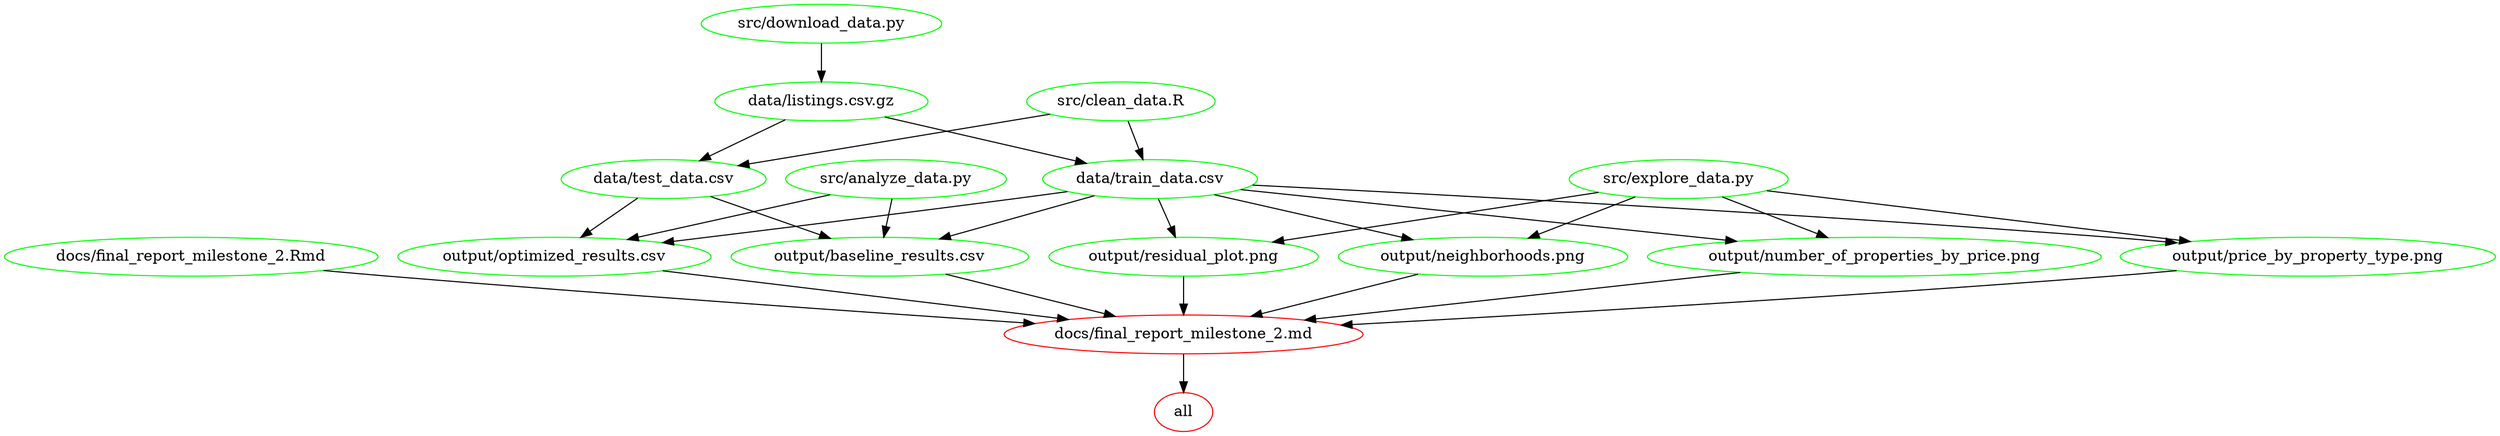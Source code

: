 digraph G {
n2[label="all", color="red"];
n9[label="data/listings.csv.gz", color="green"];
n16[label="data/test_data.csv", color="green"];
n7[label="data/train_data.csv", color="green"];
n4[label="docs/final_report_milestone_2.Rmd", color="green"];
n3[label="docs/final_report_milestone_2.md", color="red"];
n14[label="output/baseline_results.csv", color="green"];
n5[label="output/neighborhoods.png", color="green"];
n11[label="output/number_of_properties_by_price.png", color="green"];
n17[label="output/optimized_results.csv", color="green"];
n12[label="output/price_by_property_type.png", color="green"];
n13[label="output/residual_plot.png", color="green"];
n15[label="src/analyze_data.py", color="green"];
n8[label="src/clean_data.R", color="green"];
n10[label="src/download_data.py", color="green"];
n6[label="src/explore_data.py", color="green"];
n3 -> n2 ; 
n10 -> n9 ; 
n9 -> n16 ; 
n8 -> n16 ; 
n9 -> n7 ; 
n8 -> n7 ; 
n4 -> n3 ; 
n14 -> n3 ; 
n5 -> n3 ; 
n11 -> n3 ; 
n17 -> n3 ; 
n12 -> n3 ; 
n13 -> n3 ; 
n16 -> n14 ; 
n7 -> n14 ; 
n15 -> n14 ; 
n7 -> n5 ; 
n6 -> n5 ; 
n7 -> n11 ; 
n6 -> n11 ; 
n16 -> n17 ; 
n7 -> n17 ; 
n15 -> n17 ; 
n7 -> n12 ; 
n6 -> n12 ; 
n7 -> n13 ; 
n6 -> n13 ; 
}
